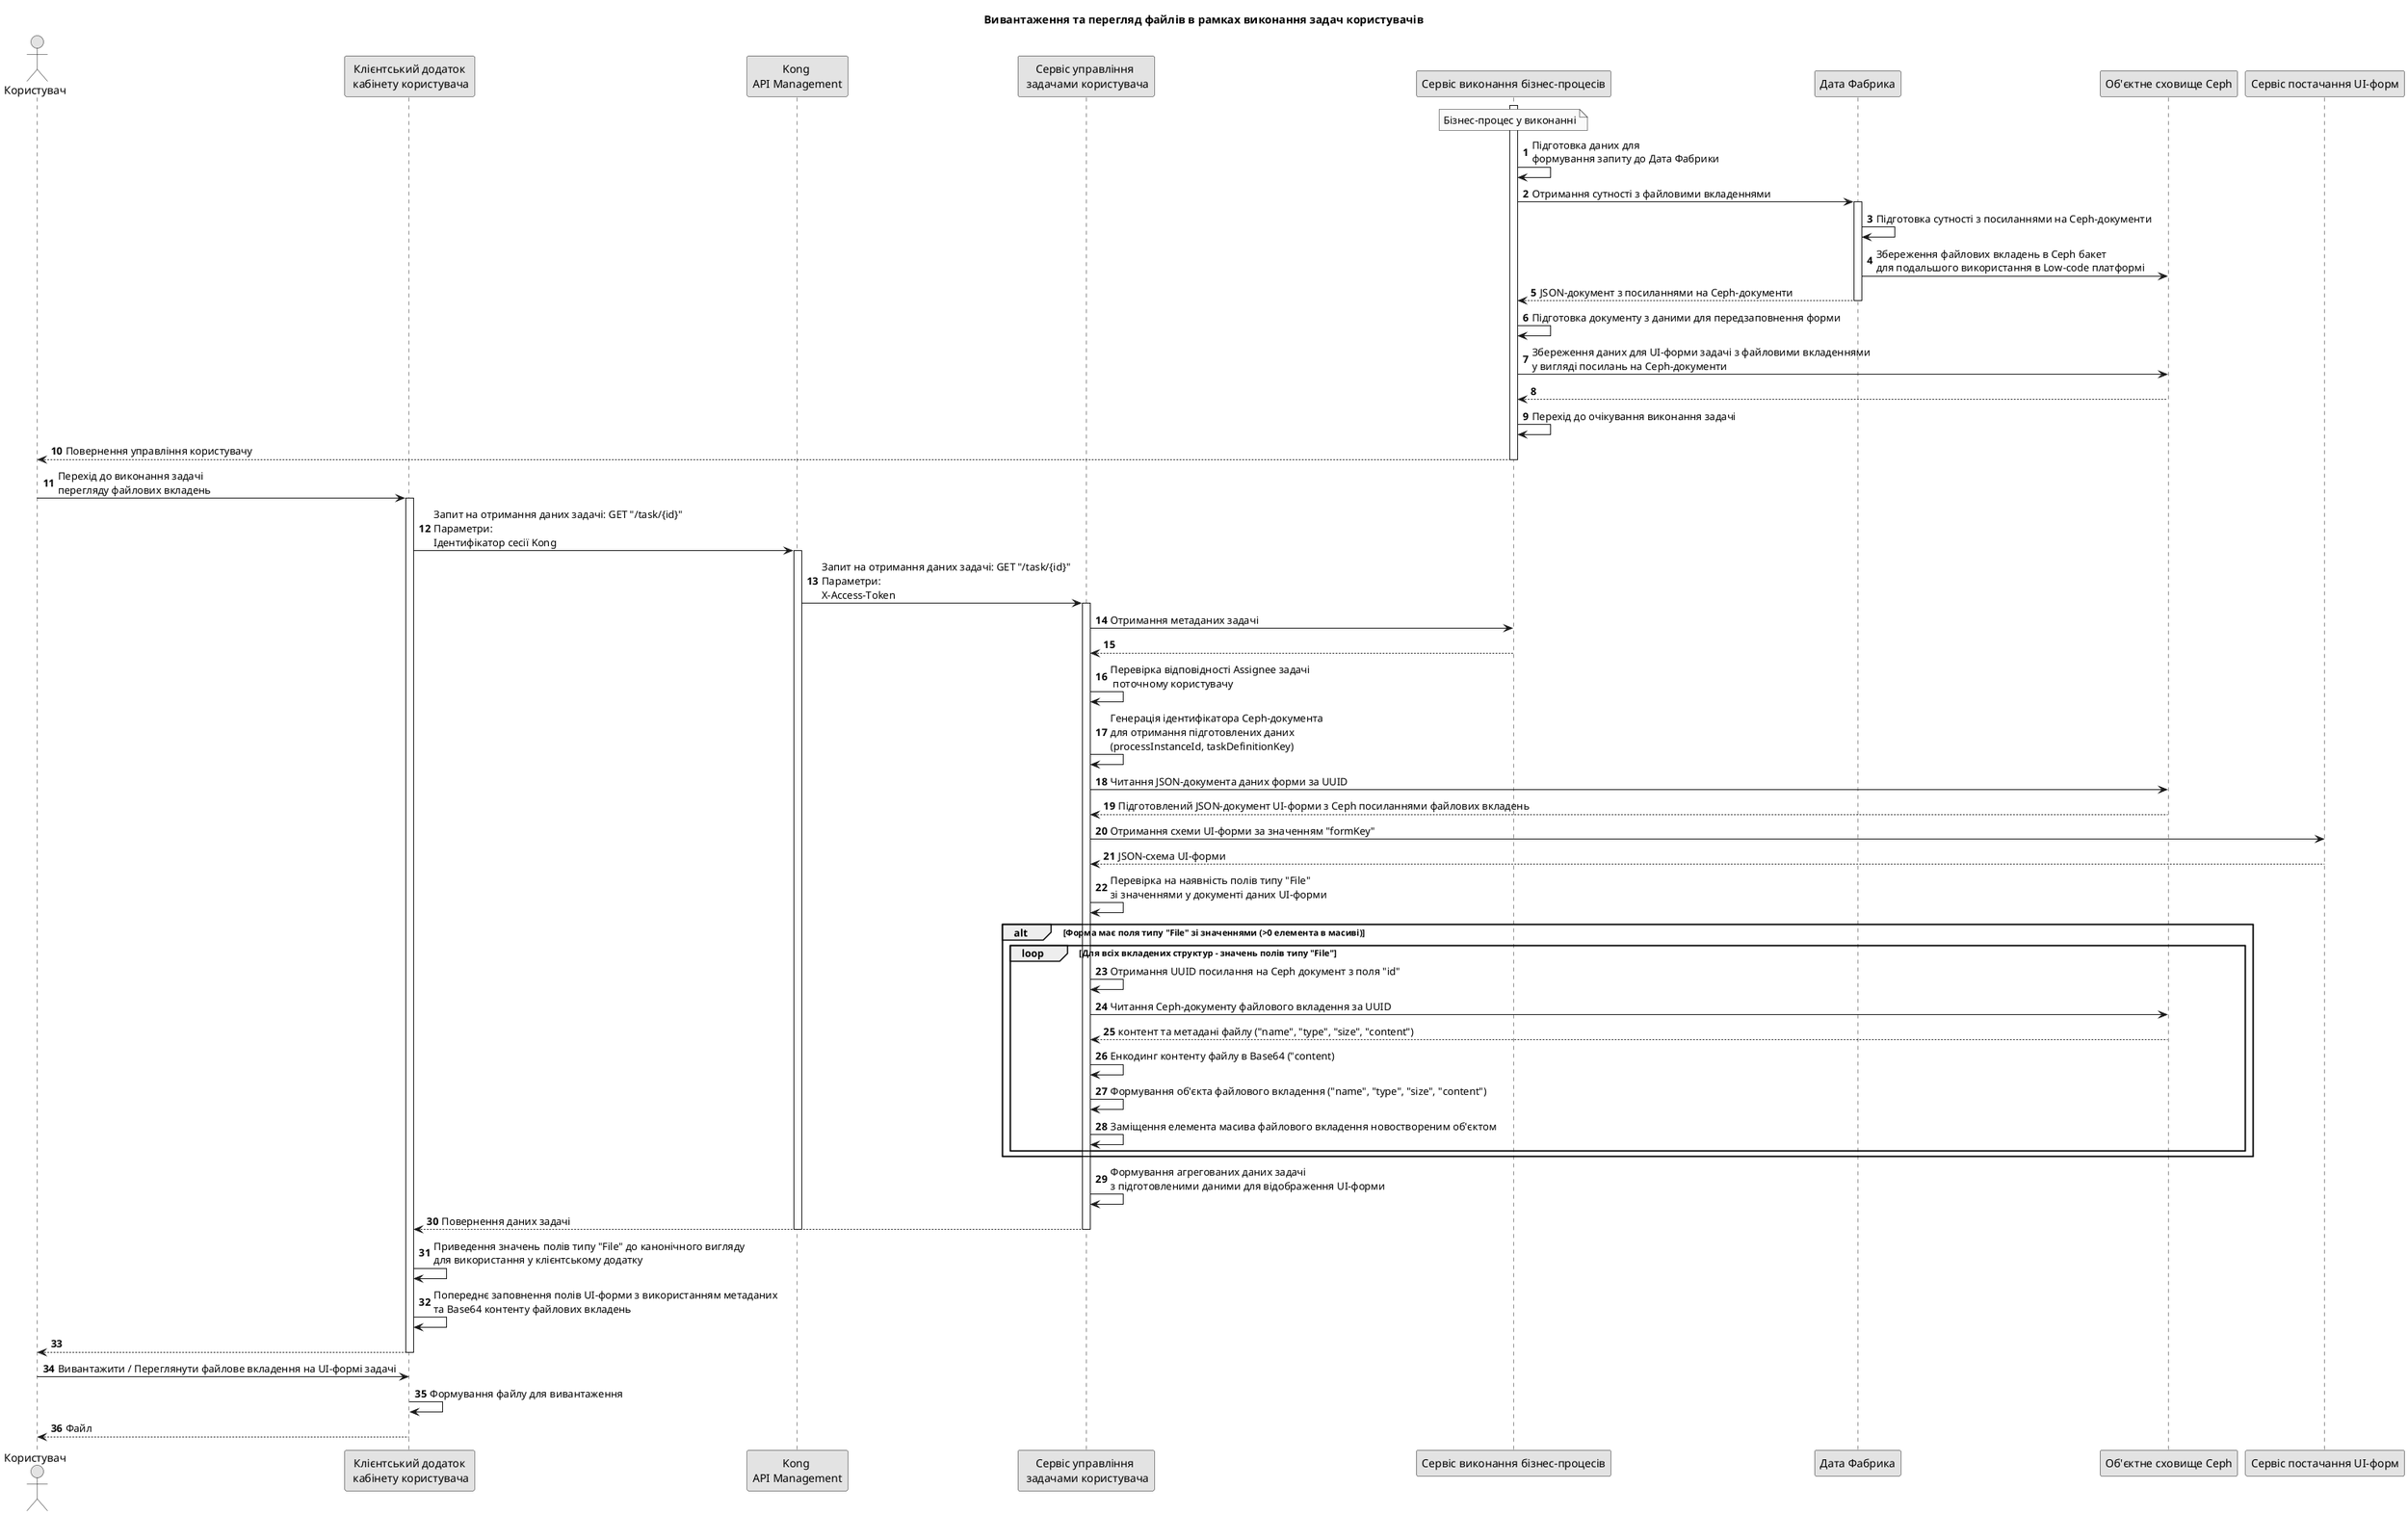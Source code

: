@startuml
skinparam monochrome true

actor "Користувач" as user
participant "Клієнтський додаток\n кабінету користувача" as cabinet
participant "Kong \nAPI Management" as kong
participant "Сервіс управління \n задачами користувача" as user_task_mngmnt
participant "Сервіс виконання бізнес-процесів" as bpms
participant "Дата Фабрика" as data_factory
participant "Об'єктне сховище Ceph" as ceph
participant "Сервіс постачання UI-форм" as form_provider

skinparam responseMessageBelowArrow false
title Вивантаження та перегляд файлів в рамках виконання задач користувачів

autonumber
activate bpms
  note over bpms: Бізнес-процес у виконанні
  bpms -> bpms: Підготовка даних для \nформування запиту до Дата Фабрики
  bpms -> data_factory: Отримання сутності з файловими вкладеннями
  activate data_factory
    data_factory -> data_factory: Підготовка сутності з посиланнями на Ceph-документи
    data_factory -> ceph: Збереження файлових вкладень в Ceph бакет \nдля подальшого використання в Low-code платформі
  return JSON-документ з посиланнями на Ceph-документи
  bpms -> bpms: Підготовка документу з даними для передзаповнення форми
  bpms -> ceph: Збереження даних для UI-форми задачі з файловими вкладеннями \nу вигляді посилань на Ceph-документи
  ceph --> bpms
  bpms -> bpms: Перехід до очікування виконання задачі
  bpms --> user: Повернення управління користувачу
deactivate bpms

user -> cabinet: Перехід до виконання задачі \nперегляду файлових вкладень
activate cabinet
  cabinet -> kong: Запит на отримання даних задачі: GET "/task/{id}" \nПараметри: \nІдентифікатор сесії Kong
  activate kong
    kong -> user_task_mngmnt: Запит на отримання даних задачі: GET "/task/{id}" \nПараметри: \nX-Access-Token
    activate user_task_mngmnt
      user_task_mngmnt -> bpms: Отримання метаданих задачі
      bpms --> user_task_mngmnt
      user_task_mngmnt -> user_task_mngmnt: Перевірка відповідності Assignee задачі\n поточному користувачу
      user_task_mngmnt -> user_task_mngmnt: Генерація ідентифікатора Ceph-документа \nдля отримання підготовлених даних \n(processInstanceId, taskDefinitionKey)
      user_task_mngmnt -> ceph: Читання JSON-документа даних форми за UUID
      ceph --> user_task_mngmnt: Підготовлений JSON-документ UI-форми з Ceph посиланнями файлових вкладень
      user_task_mngmnt -> form_provider: Отримання схеми UI-форми за значенням "formKey"
      form_provider --> user_task_mngmnt: JSON-схема UI-форми

      user_task_mngmnt -> user_task_mngmnt: Перевірка на наявність полів типу "File" \nзі значеннями у документі даних UI-форми
      alt Форма має поля типу "File" зі значеннями (>0 елемента в масиві)
        loop Для всіх вкладених структур - значень полів типу "File"
          user_task_mngmnt -> user_task_mngmnt: Отримання UUID посилання на Ceph документ з поля "id"
          user_task_mngmnt -> ceph: Читання Ceph-документу файлового вкладення за UUID
          ceph --> user_task_mngmnt: контент та метадані файлу ("name", "type", "size", "content")
          user_task_mngmnt -> user_task_mngmnt: Енкодинг контенту файлу в Base64 ("content)
          user_task_mngmnt -> user_task_mngmnt: Формування об'єкта файлового вкладення ("name", "type", "size", "content")
          user_task_mngmnt -> user_task_mngmnt: Заміщення елемента масива файлового вкладення новоствореним об'єктом
        end
      end
      user_task_mngmnt -> user_task_mngmnt: Формування агрегованих даних задачі \nз підготовленими даними для відображення UI-форми
      user_task_mngmnt --> cabinet: Повернення даних задачі
    deactivate
  deactivate
  cabinet -> cabinet: Приведення значень полів типу "File" до канонічного вигляду \nдля використання у клієнтському додатку
  cabinet -> cabinet: Попереднє заповнення полів UI-форми з використанням метаданих \nта Base64 контенту файлових вкладень
return

user -> cabinet: Вивантажити / Переглянути файлове вкладення на UI-формі задачі
cabinet -> cabinet: Формування файлу для вивантаження
cabinet --> user: Файл

@enduml